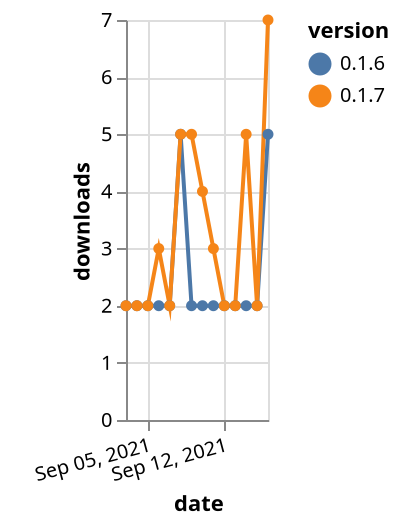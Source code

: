 {"$schema": "https://vega.github.io/schema/vega-lite/v5.json", "description": "A simple bar chart with embedded data.", "data": {"values": [{"date": "2021-09-03", "total": 2347, "delta": 2, "version": "0.1.6"}, {"date": "2021-09-04", "total": 2349, "delta": 2, "version": "0.1.6"}, {"date": "2021-09-05", "total": 2351, "delta": 2, "version": "0.1.6"}, {"date": "2021-09-06", "total": 2353, "delta": 2, "version": "0.1.6"}, {"date": "2021-09-07", "total": 2355, "delta": 2, "version": "0.1.6"}, {"date": "2021-09-08", "total": 2360, "delta": 5, "version": "0.1.6"}, {"date": "2021-09-09", "total": 2362, "delta": 2, "version": "0.1.6"}, {"date": "2021-09-10", "total": 2364, "delta": 2, "version": "0.1.6"}, {"date": "2021-09-11", "total": 2366, "delta": 2, "version": "0.1.6"}, {"date": "2021-09-12", "total": 2368, "delta": 2, "version": "0.1.6"}, {"date": "2021-09-13", "total": 2370, "delta": 2, "version": "0.1.6"}, {"date": "2021-09-14", "total": 2372, "delta": 2, "version": "0.1.6"}, {"date": "2021-09-15", "total": 2374, "delta": 2, "version": "0.1.6"}, {"date": "2021-09-16", "total": 2379, "delta": 5, "version": "0.1.6"}, {"date": "2021-09-03", "total": 1196, "delta": 2, "version": "0.1.7"}, {"date": "2021-09-04", "total": 1198, "delta": 2, "version": "0.1.7"}, {"date": "2021-09-05", "total": 1200, "delta": 2, "version": "0.1.7"}, {"date": "2021-09-06", "total": 1203, "delta": 3, "version": "0.1.7"}, {"date": "2021-09-07", "total": 1205, "delta": 2, "version": "0.1.7"}, {"date": "2021-09-08", "total": 1210, "delta": 5, "version": "0.1.7"}, {"date": "2021-09-09", "total": 1215, "delta": 5, "version": "0.1.7"}, {"date": "2021-09-10", "total": 1219, "delta": 4, "version": "0.1.7"}, {"date": "2021-09-11", "total": 1222, "delta": 3, "version": "0.1.7"}, {"date": "2021-09-12", "total": 1224, "delta": 2, "version": "0.1.7"}, {"date": "2021-09-13", "total": 1226, "delta": 2, "version": "0.1.7"}, {"date": "2021-09-14", "total": 1231, "delta": 5, "version": "0.1.7"}, {"date": "2021-09-15", "total": 1233, "delta": 2, "version": "0.1.7"}, {"date": "2021-09-16", "total": 1240, "delta": 7, "version": "0.1.7"}]}, "width": "container", "mark": {"type": "line", "point": {"filled": true}}, "encoding": {"x": {"field": "date", "type": "temporal", "timeUnit": "yearmonthdate", "title": "date", "axis": {"labelAngle": -15}}, "y": {"field": "delta", "type": "quantitative", "title": "downloads"}, "color": {"field": "version", "type": "nominal"}, "tooltip": {"field": "delta"}}}